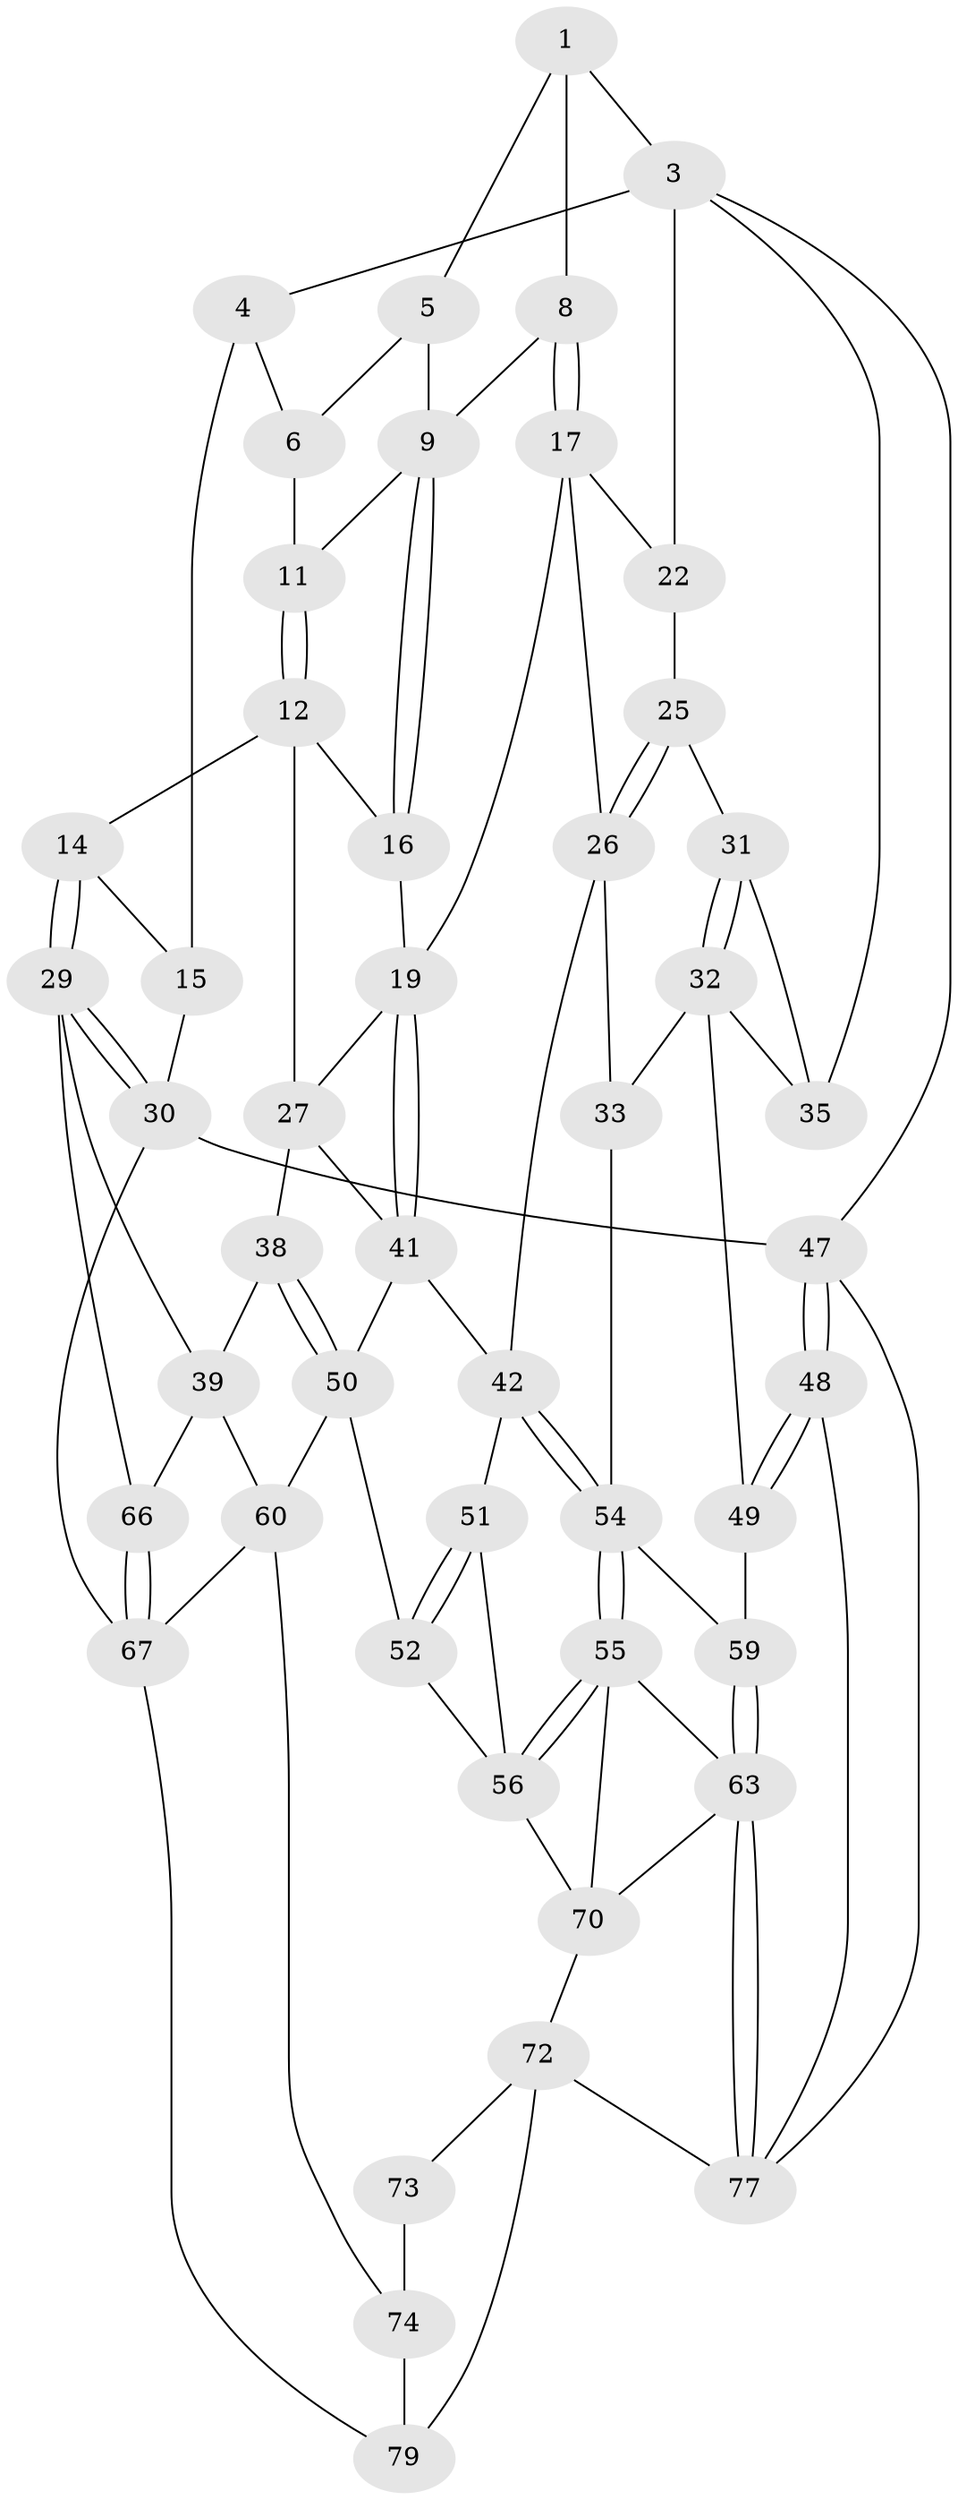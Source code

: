 // Generated by graph-tools (version 1.1) at 2025/24/03/03/25 07:24:36]
// undirected, 48 vertices, 102 edges
graph export_dot {
graph [start="1"]
  node [color=gray90,style=filled];
  1 [pos="+0.3530994512077011+0",super="+2"];
  3 [pos="+1+0",super="+21"];
  4 [pos="+0.28452749166435576+0",super="+7"];
  5 [pos="+0.33231463895972885+0.02099419037672042"];
  6 [pos="+0.2536883225961895+0.18253321699413902"];
  8 [pos="+0.6459340944411105+0.12436664722393283"];
  9 [pos="+0.46673936968403923+0.22947885373459131",super="+10"];
  11 [pos="+0.30929846169209085+0.2410520164847795"];
  12 [pos="+0.28523029719288034+0.34239101470927097",super="+13"];
  14 [pos="+0.16029854747548333+0.3742368675330539"];
  15 [pos="+0.06328463019177587+0.189647995943637",super="+24"];
  16 [pos="+0.4533507131911357+0.3559208713137429"];
  17 [pos="+0.6869420800130381+0.2230861174548266",super="+18"];
  19 [pos="+0.5282871251290091+0.4869821189411754",super="+20"];
  22 [pos="+1+0.2430090897335547",super="+23"];
  25 [pos="+0.8378781745137127+0.398958386945597",super="+28"];
  26 [pos="+0.6847377425931345+0.39014762651928475",super="+34"];
  27 [pos="+0.24901306003889048+0.4199211544874158",super="+37"];
  29 [pos="+0+0.5871654323668554",super="+40"];
  30 [pos="+0+0.5851882885652538",super="+69"];
  31 [pos="+0.9016591765276439+0.5018292724998744",super="+36"];
  32 [pos="+0.8649088377514317+0.5803191771206911",super="+46"];
  33 [pos="+0.8384714088895578+0.5956227202923414"];
  35 [pos="+1+0.1588132955064192",super="+45"];
  38 [pos="+0.25125523104927694+0.5797120964913548"];
  39 [pos="+0.14565975553198904+0.6280309240915151",super="+61"];
  41 [pos="+0.5233277488500748+0.5019110550264034",super="+44"];
  42 [pos="+0.6055767423607469+0.6129907190748699",super="+43"];
  47 [pos="+1+1"];
  48 [pos="+1+1",super="+76"];
  49 [pos="+1+0.7000733970168009",super="+58"];
  50 [pos="+0.3778872871319338+0.6485607919114431",super="+53"];
  51 [pos="+0.5550015926346482+0.6879351200770469"];
  52 [pos="+0.3899721277917382+0.7439328528058564"];
  54 [pos="+0.6807795961437562+0.7218045483119082",super="+57"];
  55 [pos="+0.6774284358263071+0.8030763031188176",super="+65"];
  56 [pos="+0.5588983198035118+0.7324855358193917",super="+62"];
  59 [pos="+0.8719887544297756+0.7472544565912536"];
  60 [pos="+0.388596810433761+0.7438062424612427",super="+75"];
  63 [pos="+0.6903637351758758+0.8289077671093065",super="+64"];
  66 [pos="+0.14556114997060338+0.9139136012599567"];
  67 [pos="+0.11706603712735152+1",super="+68"];
  70 [pos="+0.4954193687205316+0.7848487190605496",super="+71"];
  72 [pos="+0.5362955607285007+0.9010812187031197",super="+81"];
  73 [pos="+0.5140939022068239+0.9091064973170855"];
  74 [pos="+0.4212684667794338+0.8572502909353377",super="+78"];
  77 [pos="+0.7562856540397781+0.9790530656858406",super="+80"];
  79 [pos="+0.3292894348021235+1"];
  1 -- 5;
  1 -- 8;
  1 -- 3;
  3 -- 4;
  3 -- 47;
  3 -- 35;
  3 -- 22;
  4 -- 15 [weight=2];
  4 -- 6;
  5 -- 6;
  5 -- 9;
  6 -- 11;
  8 -- 9;
  8 -- 17;
  8 -- 17;
  9 -- 16;
  9 -- 16;
  9 -- 11;
  11 -- 12;
  11 -- 12;
  12 -- 16;
  12 -- 27;
  12 -- 14;
  14 -- 15;
  14 -- 29;
  14 -- 29;
  15 -- 30 [weight=2];
  16 -- 19;
  17 -- 26;
  17 -- 19;
  17 -- 22;
  19 -- 41;
  19 -- 41;
  19 -- 27;
  22 -- 25 [weight=2];
  25 -- 26;
  25 -- 26;
  25 -- 31;
  26 -- 33;
  26 -- 42;
  27 -- 41;
  27 -- 38;
  29 -- 30;
  29 -- 30;
  29 -- 66;
  29 -- 39;
  30 -- 67;
  30 -- 47;
  31 -- 32;
  31 -- 32;
  31 -- 35 [weight=2];
  32 -- 33;
  32 -- 49;
  32 -- 35;
  33 -- 54;
  38 -- 39;
  38 -- 50;
  38 -- 50;
  39 -- 66;
  39 -- 60;
  41 -- 42;
  41 -- 50;
  42 -- 54;
  42 -- 54;
  42 -- 51;
  47 -- 48;
  47 -- 48;
  47 -- 77;
  48 -- 49 [weight=2];
  48 -- 49;
  48 -- 77;
  49 -- 59;
  50 -- 52;
  50 -- 60;
  51 -- 52;
  51 -- 52;
  51 -- 56;
  52 -- 56;
  54 -- 55;
  54 -- 55;
  54 -- 59;
  55 -- 56;
  55 -- 56;
  55 -- 70;
  55 -- 63;
  56 -- 70;
  59 -- 63;
  59 -- 63;
  60 -- 74;
  60 -- 67;
  63 -- 77;
  63 -- 77;
  63 -- 70;
  66 -- 67;
  66 -- 67;
  67 -- 79;
  70 -- 72;
  72 -- 73;
  72 -- 77;
  72 -- 79;
  73 -- 74 [weight=2];
  74 -- 79;
}
